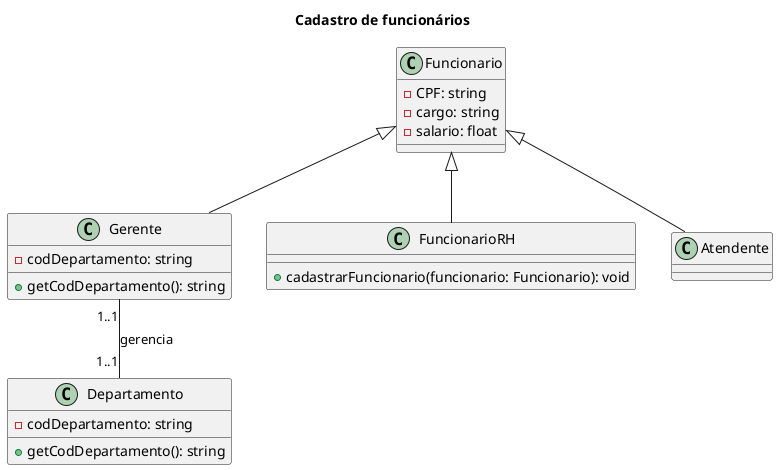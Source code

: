 ' Sistema de Cadastro de Funcionários
' Por meio do Diagrama de Classe, modelar um sistema de cadastro de funcionários para uma empresa.
' O sistema deve gerenciar diferentes tipos de funcionários (por exemplo, Funcionário e Gerente) e suas informações pessoais e profissionais.
' A empresa tem um departamento de RH que gerencia os funcionários.
' Cada funcionário possui um nome, CPF, cargo e salário.
' Além disso, os funcionários podem ser gerentes de equipes, e um gerente tem um departamento específico sob sua responsabilidade.

@startuml Cadastro-Funcionarios
title Cadastro de funcionários

' Classes

class Funcionario{
    - CPF: string
    - cargo: string
    - salario: float
}

class Gerente{
    - codDepartamento: string

    + getCodDepartamento(): string
}

class FuncionarioRH{
    + cadastrarFuncionario(funcionario: Funcionario): void
}

class Departamento{
    - codDepartamento: string

    + getCodDepartamento(): string
}

' Herança
Funcionario <|-- Gerente
Funcionario <|-- FuncionarioRH
Funcionario <|-- Atendente

' Relacionamento
Gerente "1..1" -- "1..1" Departamento: gerencia

@enduml